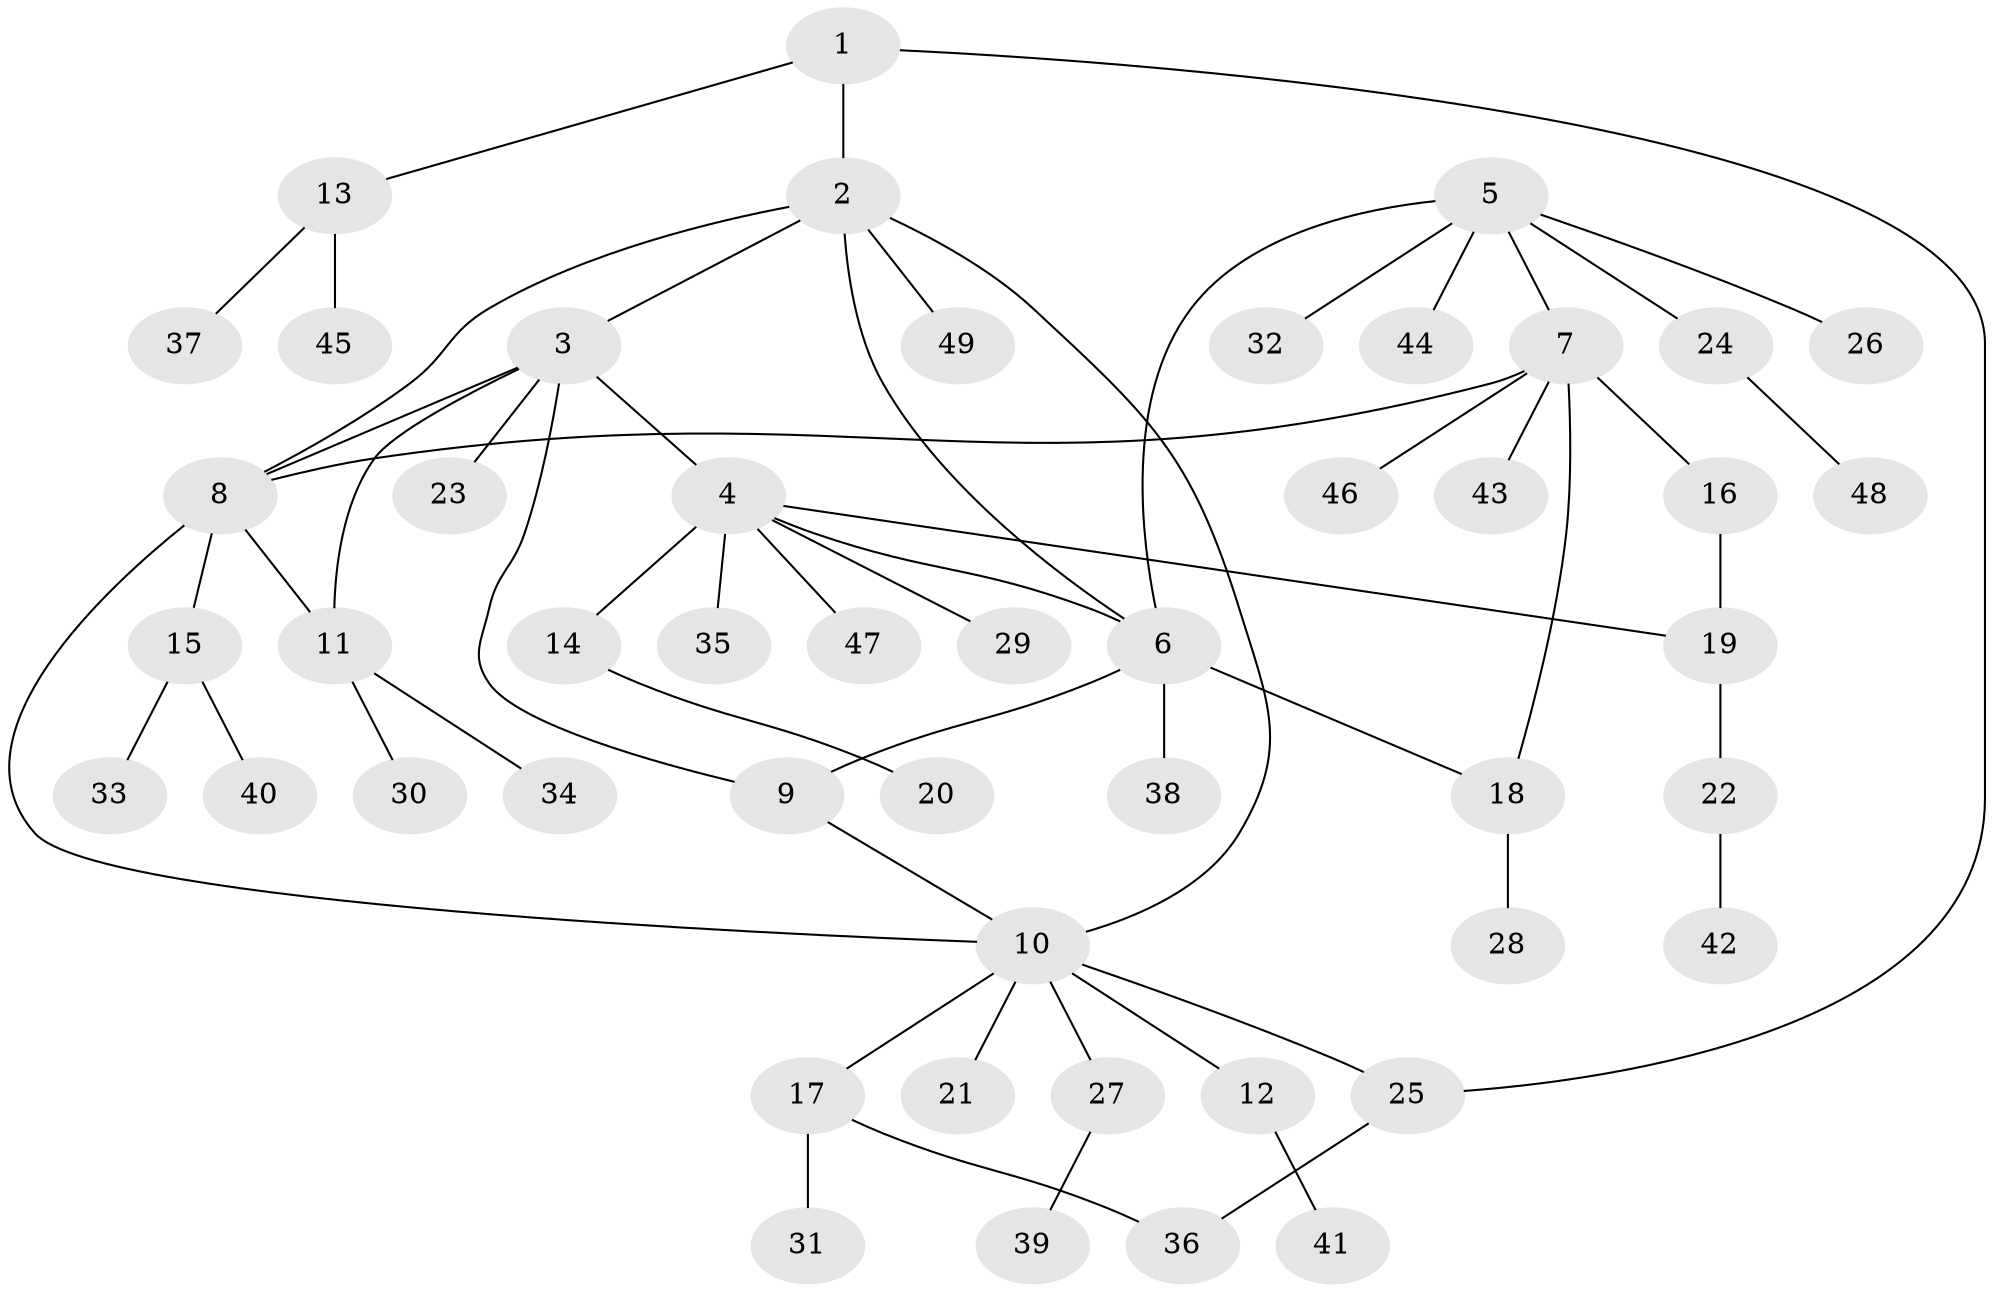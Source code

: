 // coarse degree distribution, {3: 0.030303030303030304, 5: 0.06060606060606061, 6: 0.09090909090909091, 8: 0.030303030303030304, 7: 0.030303030303030304, 9: 0.030303030303030304, 1: 0.5757575757575758, 2: 0.15151515151515152}
// Generated by graph-tools (version 1.1) at 2025/24/03/03/25 07:24:16]
// undirected, 49 vertices, 59 edges
graph export_dot {
graph [start="1"]
  node [color=gray90,style=filled];
  1;
  2;
  3;
  4;
  5;
  6;
  7;
  8;
  9;
  10;
  11;
  12;
  13;
  14;
  15;
  16;
  17;
  18;
  19;
  20;
  21;
  22;
  23;
  24;
  25;
  26;
  27;
  28;
  29;
  30;
  31;
  32;
  33;
  34;
  35;
  36;
  37;
  38;
  39;
  40;
  41;
  42;
  43;
  44;
  45;
  46;
  47;
  48;
  49;
  1 -- 2;
  1 -- 13;
  1 -- 25;
  2 -- 3;
  2 -- 6;
  2 -- 8;
  2 -- 10;
  2 -- 49;
  3 -- 4;
  3 -- 8;
  3 -- 9;
  3 -- 11;
  3 -- 23;
  4 -- 6;
  4 -- 14;
  4 -- 19;
  4 -- 29;
  4 -- 35;
  4 -- 47;
  5 -- 6;
  5 -- 7;
  5 -- 24;
  5 -- 26;
  5 -- 32;
  5 -- 44;
  6 -- 9;
  6 -- 18;
  6 -- 38;
  7 -- 8;
  7 -- 16;
  7 -- 18;
  7 -- 43;
  7 -- 46;
  8 -- 10;
  8 -- 11;
  8 -- 15;
  9 -- 10;
  10 -- 12;
  10 -- 17;
  10 -- 21;
  10 -- 25;
  10 -- 27;
  11 -- 30;
  11 -- 34;
  12 -- 41;
  13 -- 37;
  13 -- 45;
  14 -- 20;
  15 -- 33;
  15 -- 40;
  16 -- 19;
  17 -- 31;
  17 -- 36;
  18 -- 28;
  19 -- 22;
  22 -- 42;
  24 -- 48;
  25 -- 36;
  27 -- 39;
}
